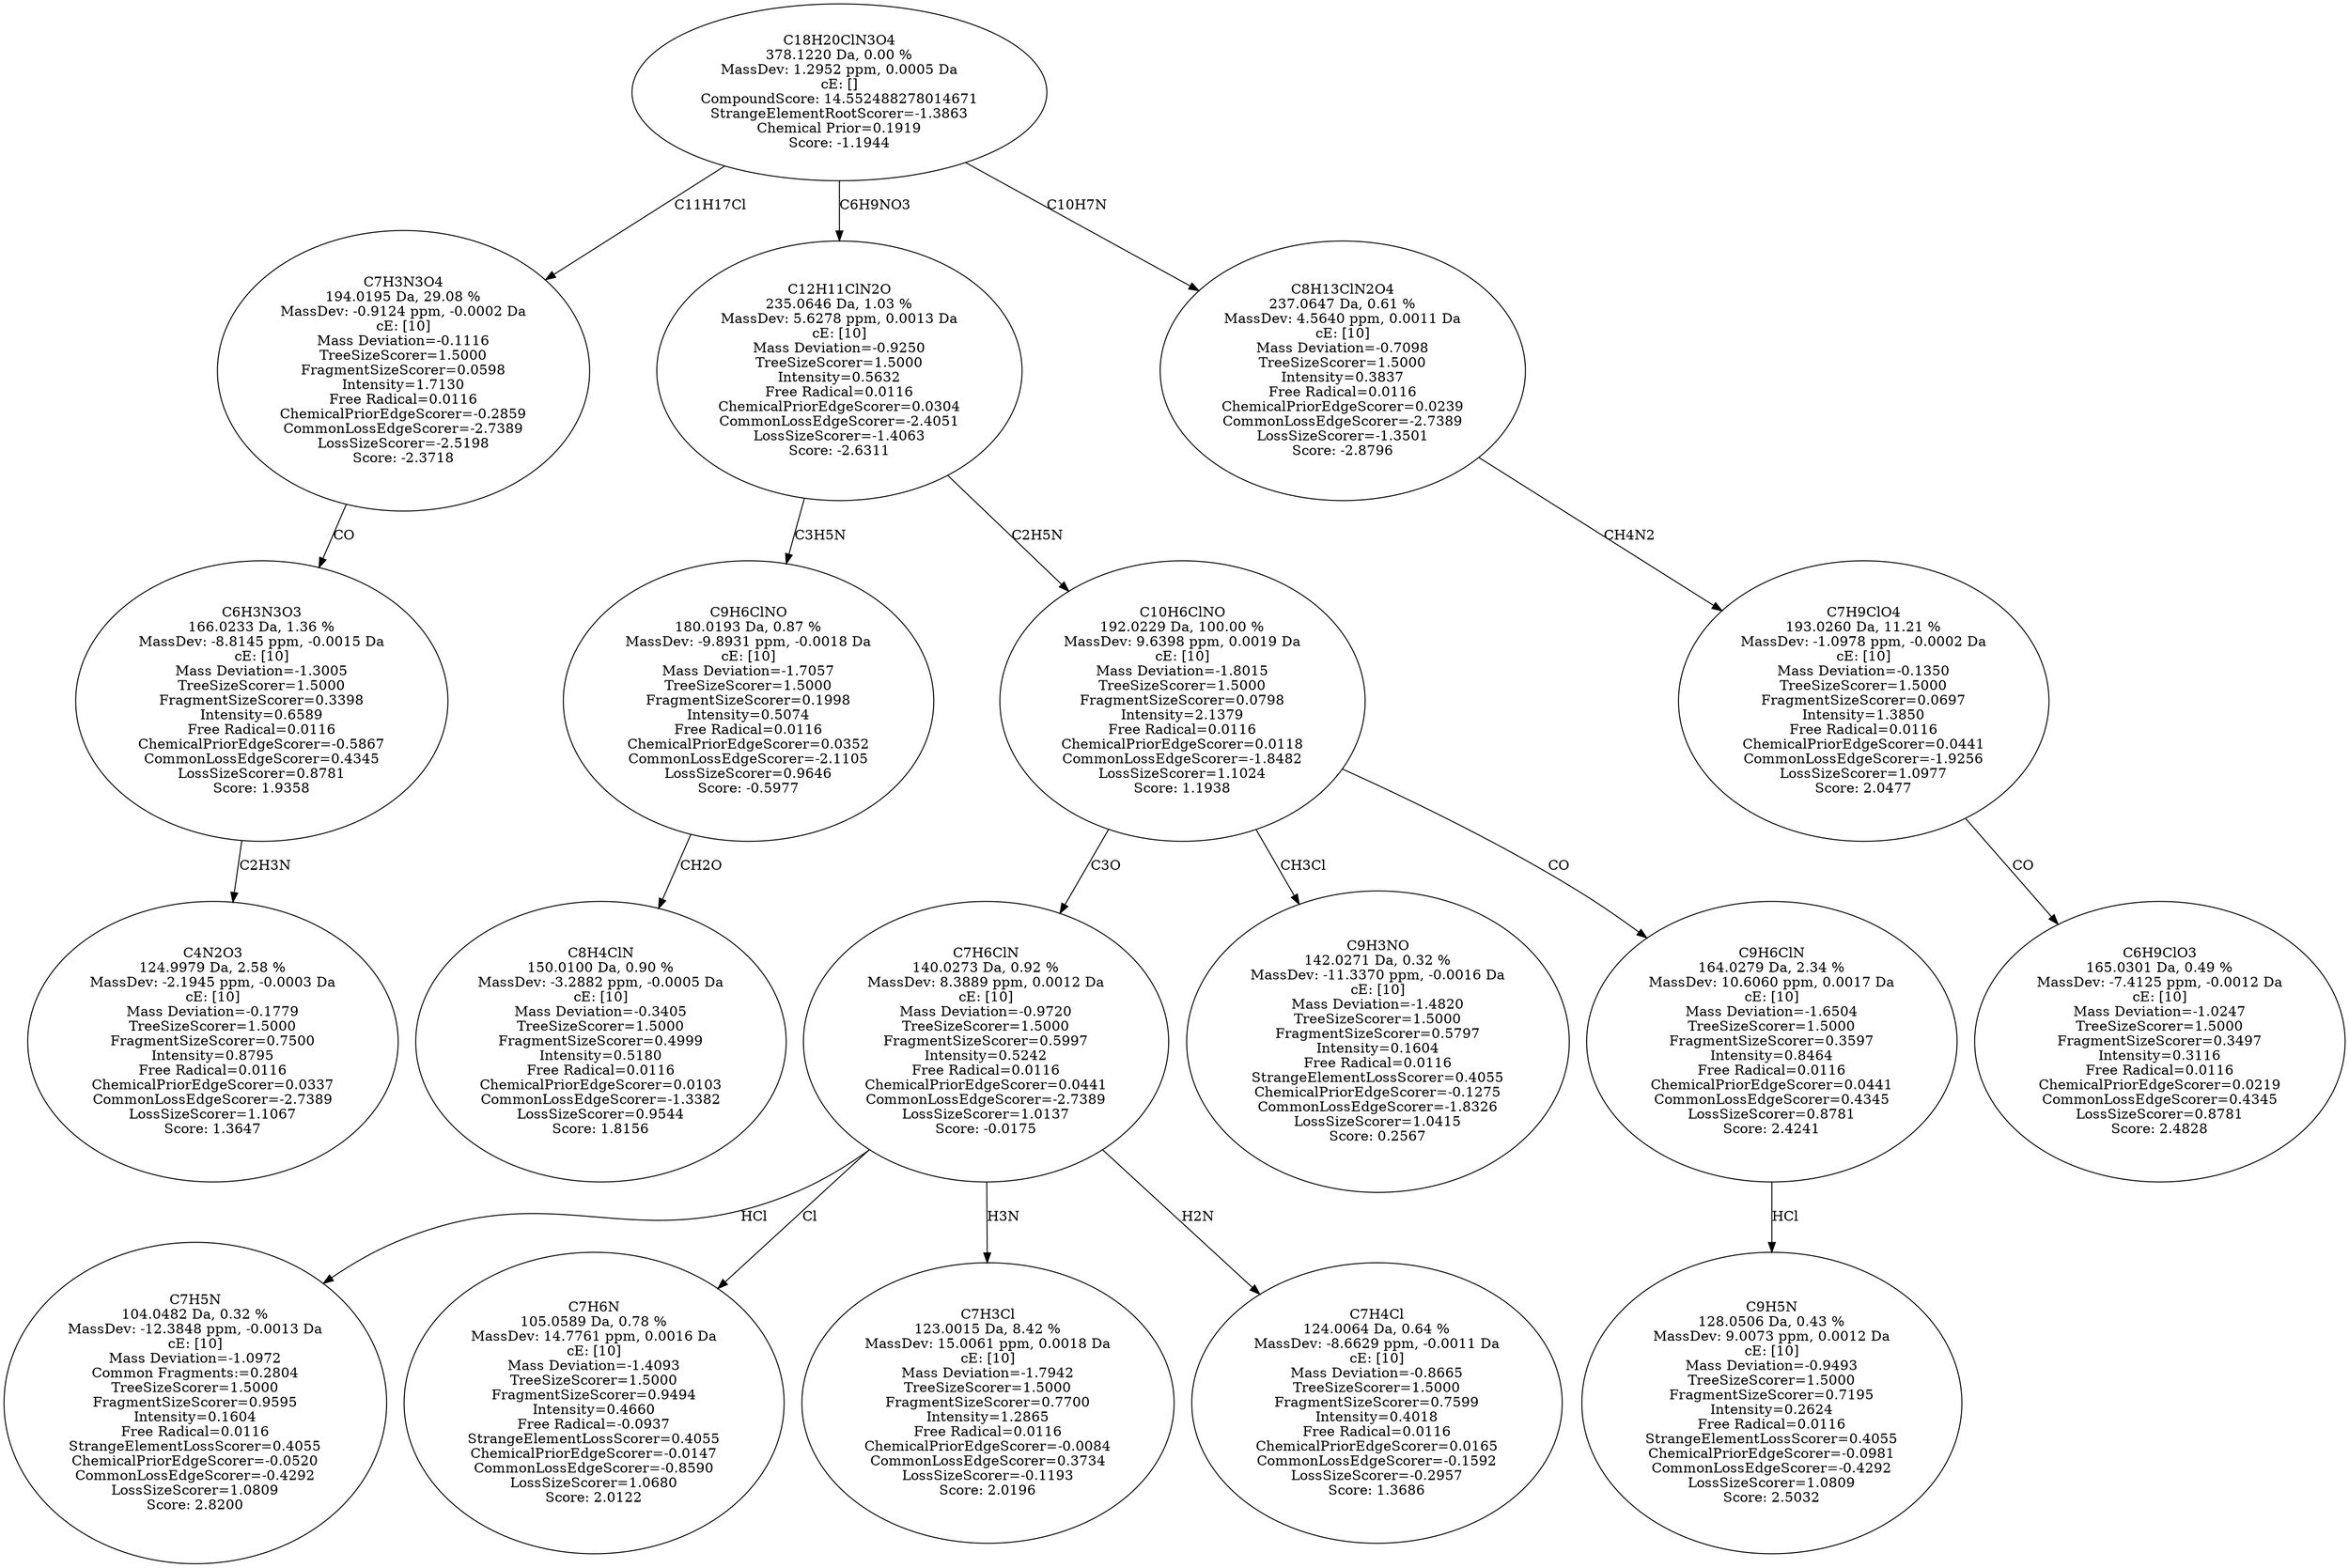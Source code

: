 strict digraph {
v1 [label="C4N2O3\n124.9979 Da, 2.58 %\nMassDev: -2.1945 ppm, -0.0003 Da\ncE: [10]\nMass Deviation=-0.1779\nTreeSizeScorer=1.5000\nFragmentSizeScorer=0.7500\nIntensity=0.8795\nFree Radical=0.0116\nChemicalPriorEdgeScorer=0.0337\nCommonLossEdgeScorer=-2.7389\nLossSizeScorer=1.1067\nScore: 1.3647"];
v2 [label="C6H3N3O3\n166.0233 Da, 1.36 %\nMassDev: -8.8145 ppm, -0.0015 Da\ncE: [10]\nMass Deviation=-1.3005\nTreeSizeScorer=1.5000\nFragmentSizeScorer=0.3398\nIntensity=0.6589\nFree Radical=0.0116\nChemicalPriorEdgeScorer=-0.5867\nCommonLossEdgeScorer=0.4345\nLossSizeScorer=0.8781\nScore: 1.9358"];
v3 [label="C7H3N3O4\n194.0195 Da, 29.08 %\nMassDev: -0.9124 ppm, -0.0002 Da\ncE: [10]\nMass Deviation=-0.1116\nTreeSizeScorer=1.5000\nFragmentSizeScorer=0.0598\nIntensity=1.7130\nFree Radical=0.0116\nChemicalPriorEdgeScorer=-0.2859\nCommonLossEdgeScorer=-2.7389\nLossSizeScorer=-2.5198\nScore: -2.3718"];
v4 [label="C8H4ClN\n150.0100 Da, 0.90 %\nMassDev: -3.2882 ppm, -0.0005 Da\ncE: [10]\nMass Deviation=-0.3405\nTreeSizeScorer=1.5000\nFragmentSizeScorer=0.4999\nIntensity=0.5180\nFree Radical=0.0116\nChemicalPriorEdgeScorer=0.0103\nCommonLossEdgeScorer=-1.3382\nLossSizeScorer=0.9544\nScore: 1.8156"];
v5 [label="C9H6ClNO\n180.0193 Da, 0.87 %\nMassDev: -9.8931 ppm, -0.0018 Da\ncE: [10]\nMass Deviation=-1.7057\nTreeSizeScorer=1.5000\nFragmentSizeScorer=0.1998\nIntensity=0.5074\nFree Radical=0.0116\nChemicalPriorEdgeScorer=0.0352\nCommonLossEdgeScorer=-2.1105\nLossSizeScorer=0.9646\nScore: -0.5977"];
v6 [label="C7H5N\n104.0482 Da, 0.32 %\nMassDev: -12.3848 ppm, -0.0013 Da\ncE: [10]\nMass Deviation=-1.0972\nCommon Fragments:=0.2804\nTreeSizeScorer=1.5000\nFragmentSizeScorer=0.9595\nIntensity=0.1604\nFree Radical=0.0116\nStrangeElementLossScorer=0.4055\nChemicalPriorEdgeScorer=-0.0520\nCommonLossEdgeScorer=-0.4292\nLossSizeScorer=1.0809\nScore: 2.8200"];
v7 [label="C7H6N\n105.0589 Da, 0.78 %\nMassDev: 14.7761 ppm, 0.0016 Da\ncE: [10]\nMass Deviation=-1.4093\nTreeSizeScorer=1.5000\nFragmentSizeScorer=0.9494\nIntensity=0.4660\nFree Radical=-0.0937\nStrangeElementLossScorer=0.4055\nChemicalPriorEdgeScorer=-0.0147\nCommonLossEdgeScorer=-0.8590\nLossSizeScorer=1.0680\nScore: 2.0122"];
v8 [label="C7H3Cl\n123.0015 Da, 8.42 %\nMassDev: 15.0061 ppm, 0.0018 Da\ncE: [10]\nMass Deviation=-1.7942\nTreeSizeScorer=1.5000\nFragmentSizeScorer=0.7700\nIntensity=1.2865\nFree Radical=0.0116\nChemicalPriorEdgeScorer=-0.0084\nCommonLossEdgeScorer=0.3734\nLossSizeScorer=-0.1193\nScore: 2.0196"];
v9 [label="C7H4Cl\n124.0064 Da, 0.64 %\nMassDev: -8.6629 ppm, -0.0011 Da\ncE: [10]\nMass Deviation=-0.8665\nTreeSizeScorer=1.5000\nFragmentSizeScorer=0.7599\nIntensity=0.4018\nFree Radical=0.0116\nChemicalPriorEdgeScorer=0.0165\nCommonLossEdgeScorer=-0.1592\nLossSizeScorer=-0.2957\nScore: 1.3686"];
v10 [label="C7H6ClN\n140.0273 Da, 0.92 %\nMassDev: 8.3889 ppm, 0.0012 Da\ncE: [10]\nMass Deviation=-0.9720\nTreeSizeScorer=1.5000\nFragmentSizeScorer=0.5997\nIntensity=0.5242\nFree Radical=0.0116\nChemicalPriorEdgeScorer=0.0441\nCommonLossEdgeScorer=-2.7389\nLossSizeScorer=1.0137\nScore: -0.0175"];
v11 [label="C9H3NO\n142.0271 Da, 0.32 %\nMassDev: -11.3370 ppm, -0.0016 Da\ncE: [10]\nMass Deviation=-1.4820\nTreeSizeScorer=1.5000\nFragmentSizeScorer=0.5797\nIntensity=0.1604\nFree Radical=0.0116\nStrangeElementLossScorer=0.4055\nChemicalPriorEdgeScorer=-0.1275\nCommonLossEdgeScorer=-1.8326\nLossSizeScorer=1.0415\nScore: 0.2567"];
v12 [label="C9H5N\n128.0506 Da, 0.43 %\nMassDev: 9.0073 ppm, 0.0012 Da\ncE: [10]\nMass Deviation=-0.9493\nTreeSizeScorer=1.5000\nFragmentSizeScorer=0.7195\nIntensity=0.2624\nFree Radical=0.0116\nStrangeElementLossScorer=0.4055\nChemicalPriorEdgeScorer=-0.0981\nCommonLossEdgeScorer=-0.4292\nLossSizeScorer=1.0809\nScore: 2.5032"];
v13 [label="C9H6ClN\n164.0279 Da, 2.34 %\nMassDev: 10.6060 ppm, 0.0017 Da\ncE: [10]\nMass Deviation=-1.6504\nTreeSizeScorer=1.5000\nFragmentSizeScorer=0.3597\nIntensity=0.8464\nFree Radical=0.0116\nChemicalPriorEdgeScorer=0.0441\nCommonLossEdgeScorer=0.4345\nLossSizeScorer=0.8781\nScore: 2.4241"];
v14 [label="C10H6ClNO\n192.0229 Da, 100.00 %\nMassDev: 9.6398 ppm, 0.0019 Da\ncE: [10]\nMass Deviation=-1.8015\nTreeSizeScorer=1.5000\nFragmentSizeScorer=0.0798\nIntensity=2.1379\nFree Radical=0.0116\nChemicalPriorEdgeScorer=0.0118\nCommonLossEdgeScorer=-1.8482\nLossSizeScorer=1.1024\nScore: 1.1938"];
v15 [label="C12H11ClN2O\n235.0646 Da, 1.03 %\nMassDev: 5.6278 ppm, 0.0013 Da\ncE: [10]\nMass Deviation=-0.9250\nTreeSizeScorer=1.5000\nIntensity=0.5632\nFree Radical=0.0116\nChemicalPriorEdgeScorer=0.0304\nCommonLossEdgeScorer=-2.4051\nLossSizeScorer=-1.4063\nScore: -2.6311"];
v16 [label="C6H9ClO3\n165.0301 Da, 0.49 %\nMassDev: -7.4125 ppm, -0.0012 Da\ncE: [10]\nMass Deviation=-1.0247\nTreeSizeScorer=1.5000\nFragmentSizeScorer=0.3497\nIntensity=0.3116\nFree Radical=0.0116\nChemicalPriorEdgeScorer=0.0219\nCommonLossEdgeScorer=0.4345\nLossSizeScorer=0.8781\nScore: 2.4828"];
v17 [label="C7H9ClO4\n193.0260 Da, 11.21 %\nMassDev: -1.0978 ppm, -0.0002 Da\ncE: [10]\nMass Deviation=-0.1350\nTreeSizeScorer=1.5000\nFragmentSizeScorer=0.0697\nIntensity=1.3850\nFree Radical=0.0116\nChemicalPriorEdgeScorer=0.0441\nCommonLossEdgeScorer=-1.9256\nLossSizeScorer=1.0977\nScore: 2.0477"];
v18 [label="C8H13ClN2O4\n237.0647 Da, 0.61 %\nMassDev: 4.5640 ppm, 0.0011 Da\ncE: [10]\nMass Deviation=-0.7098\nTreeSizeScorer=1.5000\nIntensity=0.3837\nFree Radical=0.0116\nChemicalPriorEdgeScorer=0.0239\nCommonLossEdgeScorer=-2.7389\nLossSizeScorer=-1.3501\nScore: -2.8796"];
v19 [label="C18H20ClN3O4\n378.1220 Da, 0.00 %\nMassDev: 1.2952 ppm, 0.0005 Da\ncE: []\nCompoundScore: 14.552488278014671\nStrangeElementRootScorer=-1.3863\nChemical Prior=0.1919\nScore: -1.1944"];
v2 -> v1 [label="C2H3N"];
v3 -> v2 [label="CO"];
v19 -> v3 [label="C11H17Cl"];
v5 -> v4 [label="CH2O"];
v15 -> v5 [label="C3H5N"];
v10 -> v6 [label="HCl"];
v10 -> v7 [label="Cl"];
v10 -> v8 [label="H3N"];
v10 -> v9 [label="H2N"];
v14 -> v10 [label="C3O"];
v14 -> v11 [label="CH3Cl"];
v13 -> v12 [label="HCl"];
v14 -> v13 [label="CO"];
v15 -> v14 [label="C2H5N"];
v19 -> v15 [label="C6H9NO3"];
v17 -> v16 [label="CO"];
v18 -> v17 [label="CH4N2"];
v19 -> v18 [label="C10H7N"];
}